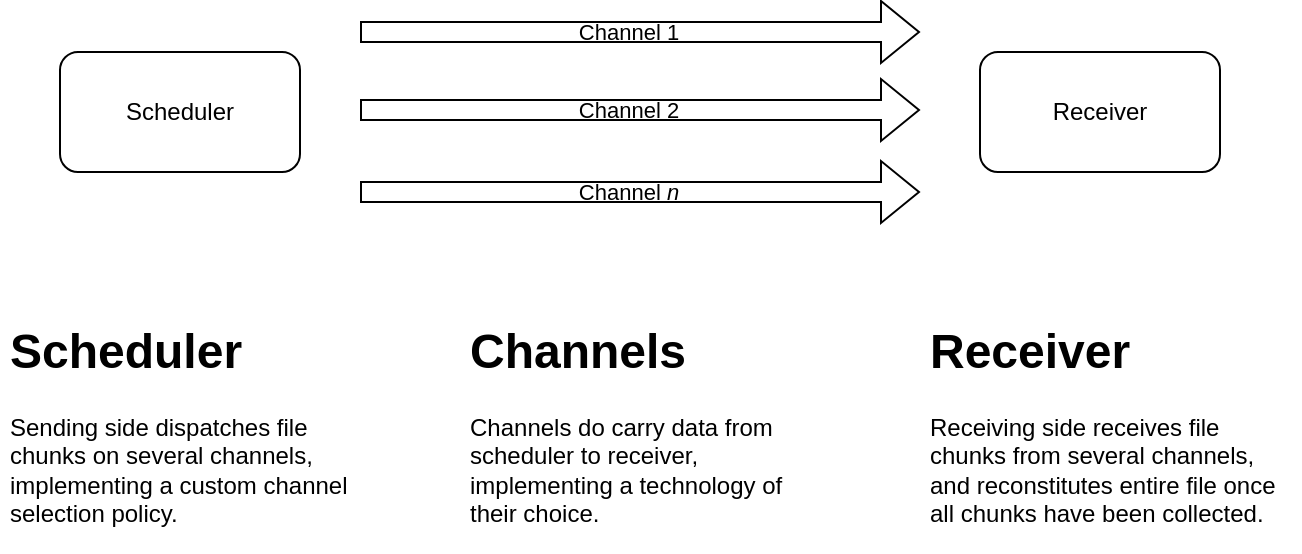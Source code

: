 <mxfile version="18.0.2" type="device"><diagram id="JMv93L_7zCQ7go-zMGDo" name="Page-1"><mxGraphModel dx="825" dy="412" grid="1" gridSize="10" guides="1" tooltips="1" connect="1" arrows="1" fold="1" page="1" pageScale="1" pageWidth="827" pageHeight="1169" math="0" shadow="0"><root><mxCell id="0"/><mxCell id="1" parent="0"/><mxCell id="11FreCbEerpCQv4WMnII-1" value="Scheduler" style="rounded=1;whiteSpace=wrap;html=1;" vertex="1" parent="1"><mxGeometry x="90" y="230" width="120" height="60" as="geometry"/></mxCell><mxCell id="11FreCbEerpCQv4WMnII-2" value="Receiver" style="rounded=1;whiteSpace=wrap;html=1;" vertex="1" parent="1"><mxGeometry x="550" y="230" width="120" height="60" as="geometry"/></mxCell><mxCell id="11FreCbEerpCQv4WMnII-3" value="" style="shape=flexArrow;endArrow=classic;html=1;rounded=0;" edge="1" parent="1"><mxGeometry width="50" height="50" relative="1" as="geometry"><mxPoint x="240" y="259" as="sourcePoint"/><mxPoint x="520" y="259" as="targetPoint"/></mxGeometry></mxCell><mxCell id="11FreCbEerpCQv4WMnII-9" value="Channel 2" style="edgeLabel;html=1;align=center;verticalAlign=middle;resizable=0;points=[];labelBackgroundColor=none;" vertex="1" connectable="0" parent="11FreCbEerpCQv4WMnII-3"><mxGeometry x="0.305" y="2" relative="1" as="geometry"><mxPoint x="-49" y="2" as="offset"/></mxGeometry></mxCell><mxCell id="11FreCbEerpCQv4WMnII-4" value="" style="shape=flexArrow;endArrow=classic;html=1;rounded=0;" edge="1" parent="1"><mxGeometry width="50" height="50" relative="1" as="geometry"><mxPoint x="240" y="300" as="sourcePoint"/><mxPoint x="520" y="300" as="targetPoint"/></mxGeometry></mxCell><mxCell id="11FreCbEerpCQv4WMnII-11" value="Channel &lt;i&gt;n&lt;/i&gt;" style="edgeLabel;html=1;align=center;verticalAlign=middle;resizable=0;points=[];labelBackgroundColor=none;" vertex="1" connectable="0" parent="11FreCbEerpCQv4WMnII-4"><mxGeometry x="0.04" y="-1" relative="1" as="geometry"><mxPoint x="-12" y="-1" as="offset"/></mxGeometry></mxCell><mxCell id="11FreCbEerpCQv4WMnII-5" value="" style="shape=flexArrow;endArrow=classic;html=1;rounded=0;" edge="1" parent="1"><mxGeometry width="50" height="50" relative="1" as="geometry"><mxPoint x="240" y="220" as="sourcePoint"/><mxPoint x="520" y="220" as="targetPoint"/></mxGeometry></mxCell><mxCell id="11FreCbEerpCQv4WMnII-10" value="Channel 1" style="edgeLabel;html=1;align=center;verticalAlign=middle;resizable=0;points=[];labelBackgroundColor=none;" vertex="1" connectable="0" parent="11FreCbEerpCQv4WMnII-5"><mxGeometry x="-0.029" y="-1" relative="1" as="geometry"><mxPoint x="-2" y="-1" as="offset"/></mxGeometry></mxCell><mxCell id="11FreCbEerpCQv4WMnII-6" value="&lt;h1&gt;Channels&lt;/h1&gt;&lt;p&gt;Channels do carry data from scheduler to receiver, implementing a technology of their choice.&lt;/p&gt;" style="text;html=1;strokeColor=none;fillColor=none;spacing=5;spacingTop=-20;whiteSpace=wrap;overflow=hidden;rounded=0;" vertex="1" parent="1"><mxGeometry x="290" y="360" width="190" height="120" as="geometry"/></mxCell><mxCell id="11FreCbEerpCQv4WMnII-7" value="&lt;h1&gt;Scheduler&lt;/h1&gt;&lt;p&gt;Sending side dispatches file chunks on several channels, implementing a custom channel selection policy.&lt;/p&gt;" style="text;html=1;strokeColor=none;fillColor=none;spacing=5;spacingTop=-20;whiteSpace=wrap;overflow=hidden;rounded=0;" vertex="1" parent="1"><mxGeometry x="60" y="360" width="180" height="120" as="geometry"/></mxCell><mxCell id="11FreCbEerpCQv4WMnII-8" value="&lt;h1&gt;Receiver&lt;/h1&gt;&lt;p&gt;Receiving side receives file chunks from several channels, and reconstitutes entire file once all chunks have been collected.&lt;/p&gt;" style="text;html=1;strokeColor=none;fillColor=none;spacing=5;spacingTop=-20;whiteSpace=wrap;overflow=hidden;rounded=0;" vertex="1" parent="1"><mxGeometry x="520" y="360" width="190" height="120" as="geometry"/></mxCell></root></mxGraphModel></diagram></mxfile>